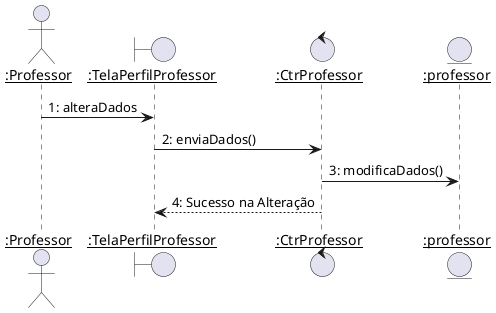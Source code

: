 @startuml alterar_professor
skinparam sequenceParticipant underline

actor ":Professor" as Professor
boundary ":TelaPerfilProfessor" as TelaPerfilProfessor
control ":CtrProfessor" as CtrProfessor
entity ":professor" as professor




Professor -> TelaPerfilProfessor : 1: alteraDados
TelaPerfilProfessor -> CtrProfessor : 2: enviaDados()
CtrProfessor -> professor : 3: modificaDados()
CtrProfessor --> TelaPerfilProfessor --: 4: Sucesso na Alteração


@enduml 